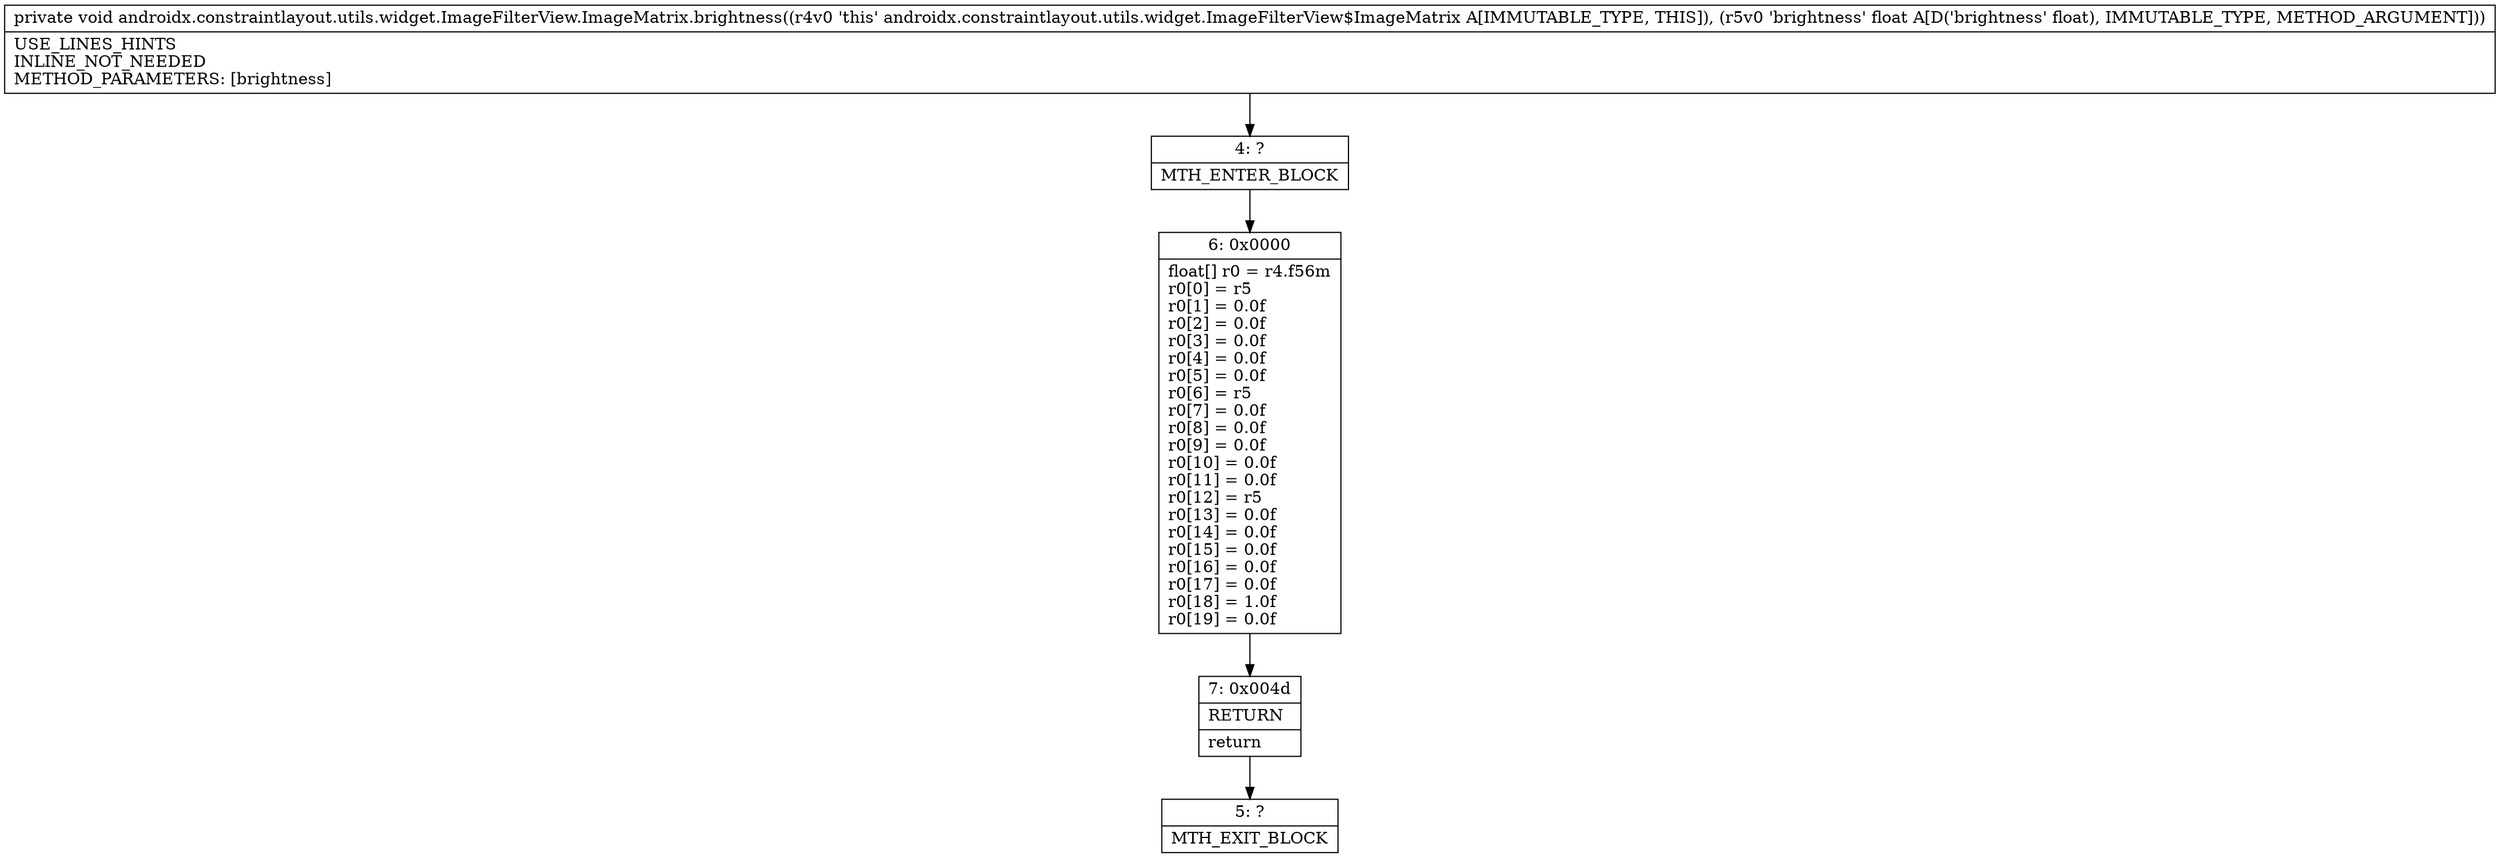 digraph "CFG forandroidx.constraintlayout.utils.widget.ImageFilterView.ImageMatrix.brightness(F)V" {
Node_4 [shape=record,label="{4\:\ ?|MTH_ENTER_BLOCK\l}"];
Node_6 [shape=record,label="{6\:\ 0x0000|float[] r0 = r4.f56m\lr0[0] = r5\lr0[1] = 0.0f\lr0[2] = 0.0f\lr0[3] = 0.0f\lr0[4] = 0.0f\lr0[5] = 0.0f\lr0[6] = r5\lr0[7] = 0.0f\lr0[8] = 0.0f\lr0[9] = 0.0f\lr0[10] = 0.0f\lr0[11] = 0.0f\lr0[12] = r5\lr0[13] = 0.0f\lr0[14] = 0.0f\lr0[15] = 0.0f\lr0[16] = 0.0f\lr0[17] = 0.0f\lr0[18] = 1.0f\lr0[19] = 0.0f\l}"];
Node_7 [shape=record,label="{7\:\ 0x004d|RETURN\l|return\l}"];
Node_5 [shape=record,label="{5\:\ ?|MTH_EXIT_BLOCK\l}"];
MethodNode[shape=record,label="{private void androidx.constraintlayout.utils.widget.ImageFilterView.ImageMatrix.brightness((r4v0 'this' androidx.constraintlayout.utils.widget.ImageFilterView$ImageMatrix A[IMMUTABLE_TYPE, THIS]), (r5v0 'brightness' float A[D('brightness' float), IMMUTABLE_TYPE, METHOD_ARGUMENT]))  | USE_LINES_HINTS\lINLINE_NOT_NEEDED\lMETHOD_PARAMETERS: [brightness]\l}"];
MethodNode -> Node_4;Node_4 -> Node_6;
Node_6 -> Node_7;
Node_7 -> Node_5;
}

